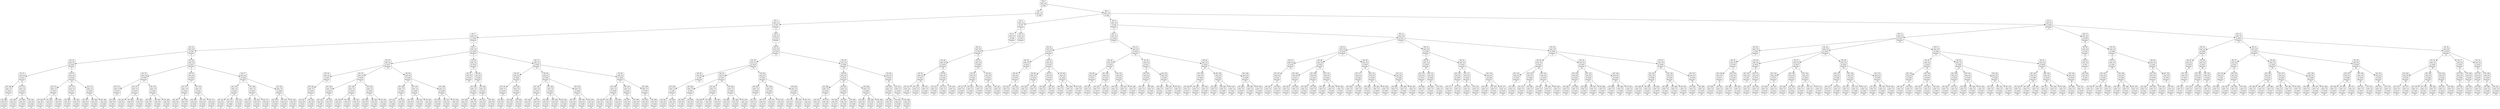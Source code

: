 digraph g {
node [shape = Mrecord];
nodo0[label="{EO: 0|cost: 0.0|A: null}"]
nodo1[label="{EO: 1|cost: 1.0|A: Go6}"]
nodo3[label="{EO: 3|cost: 2.0|A: Go7|Posicion:\n6}"]
nodo7[label="{EO: 7|cost: 3.0|A: Go8|Posicion:\n7}"]
nodo16[label="{EO: 16|cost: 4.0|A: Go9|Posicion:\n8}"]
nodo33[label="{EO: 33|cost: 5.0|A: Go10|Posicion:\n9}"]
nodo73[label="{EO: 73|cost: 6.0|A: Go11|Posicion:\n10}"]
nodo169[label="{EO: 169|cost: 7.0|A: Go12|Posicion:\n11}"]
nodo388[label="{EO: 388|cost: 8.0|A: Go14|Posicion:\n12}"]

nodo169 -> nodo388;

nodo73 -> nodo169;
nodo170[label="{EO: 170|cost: 7.0|A: Go15|Posicion:\n11}"]
nodo389[label="{EO: 389|cost: 8.0|A: Go14|Posicion:\n15}"]

nodo170 -> nodo389;
nodo390[label="{EO: 390|cost: 8.0|A: Go16|Posicion:\n15}"]

nodo170 -> nodo390;
nodo391[label="{EO: 391|cost: 8.0|A: Go24|Posicion:\n15}"]

nodo170 -> nodo391;

nodo73 -> nodo170;

nodo33 -> nodo73;
nodo74[label="{EO: 74|cost: 6.0|A: Go16|Posicion:\n10}"]
nodo171[label="{EO: 171|cost: 7.0|A: Go15|Posicion:\n16}"]
nodo392[label="{EO: 392|cost: 8.0|A: Go11|Posicion:\n15}"]

nodo171 -> nodo392;
nodo393[label="{EO: 393|cost: 8.0|A: Go14|Posicion:\n15}"]

nodo171 -> nodo393;
nodo394[label="{EO: 394|cost: 8.0|A: Go24|Posicion:\n15}"]

nodo171 -> nodo394;

nodo74 -> nodo171;
nodo172[label="{EO: 172|cost: 7.0|A: Go17|Posicion:\n16}"]
nodo395[label="{EO: 395|cost: 8.0|A: Go18|Posicion:\n17}"]

nodo172 -> nodo395;
nodo396[label="{EO: 396|cost: 8.0|A: Go22|Posicion:\n17}"]

nodo172 -> nodo396;

nodo74 -> nodo172;
nodo173[label="{EO: 173|cost: 7.0|A: Go23|Posicion:\n16}"]
nodo397[label="{EO: 397|cost: 8.0|A: Go22|Posicion:\n23}"]

nodo173 -> nodo397;
nodo398[label="{EO: 398|cost: 8.0|A: Go24|Posicion:\n23}"]

nodo173 -> nodo398;
nodo399[label="{EO: 399|cost: 8.0|A: Go28|Posicion:\n23}"]

nodo173 -> nodo399;

nodo74 -> nodo173;

nodo33 -> nodo74;

nodo16 -> nodo33;
nodo34[label="{EO: 34|cost: 5.0|A: Go17|Posicion:\n9}"]
nodo75[label="{EO: 75|cost: 6.0|A: Go16|Posicion:\n17}"]
nodo174[label="{EO: 174|cost: 7.0|A: Go10|Posicion:\n16}"]
nodo400[label="{EO: 400|cost: 8.0|A: Go11|Posicion:\n10}"]

nodo174 -> nodo400;

nodo75 -> nodo174;
nodo175[label="{EO: 175|cost: 7.0|A: Go15|Posicion:\n16}"]
nodo401[label="{EO: 401|cost: 8.0|A: Go11|Posicion:\n15}"]

nodo175 -> nodo401;
nodo402[label="{EO: 402|cost: 8.0|A: Go14|Posicion:\n15}"]

nodo175 -> nodo402;
nodo403[label="{EO: 403|cost: 8.0|A: Go24|Posicion:\n15}"]

nodo175 -> nodo403;

nodo75 -> nodo175;
nodo176[label="{EO: 176|cost: 7.0|A: Go23|Posicion:\n16}"]
nodo404[label="{EO: 404|cost: 8.0|A: Go22|Posicion:\n23}"]

nodo176 -> nodo404;
nodo405[label="{EO: 405|cost: 8.0|A: Go24|Posicion:\n23}"]

nodo176 -> nodo405;
nodo406[label="{EO: 406|cost: 8.0|A: Go28|Posicion:\n23}"]

nodo176 -> nodo406;

nodo75 -> nodo176;

nodo34 -> nodo75;
nodo76[label="{EO: 76|cost: 6.0|A: Go18|Posicion:\n17}"]
nodo177[label="{EO: 177|cost: 7.0|A: Go19|Posicion:\n18}"]
nodo407[label="{EO: 407|cost: 8.0|A: Go13|Posicion:\n19}"]

nodo177 -> nodo407;
nodo408[label="{EO: 408|cost: 8.0|A: Go20|Posicion:\n19}"]

nodo177 -> nodo408;

nodo76 -> nodo177;
nodo178[label="{EO: 178|cost: 7.0|A: Go21|Posicion:\n18}"]
nodo409[label="{EO: 409|cost: 8.0|A: Go20|Posicion:\n21}"]

nodo178 -> nodo409;
nodo410[label="{EO: 410|cost: 8.0|A: Go22|Posicion:\n21}"]

nodo178 -> nodo410;
nodo411[label="{EO: 411|cost: 8.0|A: Go30|Posicion:\n21}"]

nodo178 -> nodo411;

nodo76 -> nodo178;

nodo34 -> nodo76;
nodo77[label="{EO: 77|cost: 6.0|A: Go22|Posicion:\n17}"]
nodo179[label="{EO: 179|cost: 7.0|A: Go21|Posicion:\n22}"]
nodo412[label="{EO: 412|cost: 8.0|A: Go18|Posicion:\n21}"]

nodo179 -> nodo412;
nodo413[label="{EO: 413|cost: 8.0|A: Go20|Posicion:\n21}"]

nodo179 -> nodo413;
nodo414[label="{EO: 414|cost: 8.0|A: Go30|Posicion:\n21}"]

nodo179 -> nodo414;

nodo77 -> nodo179;
nodo180[label="{EO: 180|cost: 7.0|A: Go23|Posicion:\n22}"]
nodo415[label="{EO: 415|cost: 8.0|A: Go16|Posicion:\n23}"]

nodo180 -> nodo415;
nodo416[label="{EO: 416|cost: 8.0|A: Go24|Posicion:\n23}"]

nodo180 -> nodo416;
nodo417[label="{EO: 417|cost: 8.0|A: Go28|Posicion:\n23}"]

nodo180 -> nodo417;

nodo77 -> nodo180;
nodo181[label="{EO: 181|cost: 7.0|A: Go29|Posicion:\n22}"]
nodo418[label="{EO: 418|cost: 8.0|A: Go28|Posicion:\n29}"]

nodo181 -> nodo418;
nodo419[label="{EO: 419|cost: 8.0|A: Go30|Posicion:\n29}"]

nodo181 -> nodo419;
nodo420[label="{EO: 420|cost: 8.0|A: Go34|Posicion:\n29}"]

nodo181 -> nodo420;

nodo77 -> nodo181;

nodo34 -> nodo77;

nodo16 -> nodo34;

nodo7 -> nodo16;
nodo17[label="{EO: 17|cost: 4.0|A: Go18|Posicion:\n8}"]
nodo35[label="{EO: 35|cost: 5.0|A: Go17|Posicion:\n18}"]
nodo78[label="{EO: 78|cost: 6.0|A: Go9|Posicion:\n17}"]
nodo182[label="{EO: 182|cost: 7.0|A: Go10|Posicion:\n9}"]
nodo421[label="{EO: 421|cost: 8.0|A: Go11|Posicion:\n10}"]

nodo182 -> nodo421;
nodo422[label="{EO: 422|cost: 8.0|A: Go16|Posicion:\n10}"]

nodo182 -> nodo422;

nodo78 -> nodo182;

nodo35 -> nodo78;
nodo79[label="{EO: 79|cost: 6.0|A: Go16|Posicion:\n17}"]
nodo183[label="{EO: 183|cost: 7.0|A: Go10|Posicion:\n16}"]
nodo423[label="{EO: 423|cost: 8.0|A: Go9|Posicion:\n10}"]

nodo183 -> nodo423;
nodo424[label="{EO: 424|cost: 8.0|A: Go11|Posicion:\n10}"]

nodo183 -> nodo424;

nodo79 -> nodo183;
nodo184[label="{EO: 184|cost: 7.0|A: Go15|Posicion:\n16}"]
nodo425[label="{EO: 425|cost: 8.0|A: Go11|Posicion:\n15}"]

nodo184 -> nodo425;
nodo426[label="{EO: 426|cost: 8.0|A: Go14|Posicion:\n15}"]

nodo184 -> nodo426;
nodo427[label="{EO: 427|cost: 8.0|A: Go24|Posicion:\n15}"]

nodo184 -> nodo427;

nodo79 -> nodo184;
nodo185[label="{EO: 185|cost: 7.0|A: Go23|Posicion:\n16}"]
nodo428[label="{EO: 428|cost: 8.0|A: Go22|Posicion:\n23}"]

nodo185 -> nodo428;
nodo429[label="{EO: 429|cost: 8.0|A: Go24|Posicion:\n23}"]

nodo185 -> nodo429;
nodo430[label="{EO: 430|cost: 8.0|A: Go28|Posicion:\n23}"]

nodo185 -> nodo430;

nodo79 -> nodo185;

nodo35 -> nodo79;
nodo80[label="{EO: 80|cost: 6.0|A: Go22|Posicion:\n17}"]
nodo186[label="{EO: 186|cost: 7.0|A: Go21|Posicion:\n22}"]
nodo431[label="{EO: 431|cost: 8.0|A: Go20|Posicion:\n21}"]

nodo186 -> nodo431;
nodo432[label="{EO: 432|cost: 8.0|A: Go30|Posicion:\n21}"]

nodo186 -> nodo432;

nodo80 -> nodo186;
nodo187[label="{EO: 187|cost: 7.0|A: Go23|Posicion:\n22}"]
nodo433[label="{EO: 433|cost: 8.0|A: Go16|Posicion:\n23}"]

nodo187 -> nodo433;
nodo434[label="{EO: 434|cost: 8.0|A: Go24|Posicion:\n23}"]

nodo187 -> nodo434;
nodo435[label="{EO: 435|cost: 8.0|A: Go28|Posicion:\n23}"]

nodo187 -> nodo435;

nodo80 -> nodo187;
nodo188[label="{EO: 188|cost: 7.0|A: Go29|Posicion:\n22}"]
nodo436[label="{EO: 436|cost: 8.0|A: Go28|Posicion:\n29}"]

nodo188 -> nodo436;
nodo437[label="{EO: 437|cost: 8.0|A: Go30|Posicion:\n29}"]

nodo188 -> nodo437;
nodo438[label="{EO: 438|cost: 8.0|A: Go34|Posicion:\n29}"]

nodo188 -> nodo438;

nodo80 -> nodo188;

nodo35 -> nodo80;

nodo17 -> nodo35;
nodo36[label="{EO: 36|cost: 5.0|A: Go19|Posicion:\n18}"]
nodo81[label="{EO: 81|cost: 6.0|A: Go13|Posicion:\n19}"]

nodo36 -> nodo81;
nodo82[label="{EO: 82|cost: 6.0|A: Go20|Posicion:\n19}"]
nodo189[label="{EO: 189|cost: 7.0|A: Go21|Posicion:\n20}"]
nodo439[label="{EO: 439|cost: 8.0|A: Go22|Posicion:\n21}"]

nodo189 -> nodo439;
nodo440[label="{EO: 440|cost: 8.0|A: Go30|Posicion:\n21}"]

nodo189 -> nodo440;

nodo82 -> nodo189;
nodo190[label="{EO: 190|cost: 7.0|A: Go31|Posicion:\n20}"]
nodo441[label="{EO: 441|cost: 8.0|A: Go30|Posicion:\n31}"]

nodo190 -> nodo441;
nodo442[label="{EO: 442|cost: 8.0|A: Go32|Posicion:\n31}"]

nodo190 -> nodo442;

nodo82 -> nodo190;

nodo36 -> nodo82;

nodo17 -> nodo36;
nodo37[label="{EO: 37|cost: 5.0|A: Go21|Posicion:\n18}"]
nodo83[label="{EO: 83|cost: 6.0|A: Go20|Posicion:\n21}"]
nodo191[label="{EO: 191|cost: 7.0|A: Go19|Posicion:\n20}"]
nodo443[label="{EO: 443|cost: 8.0|A: Go13|Posicion:\n19}"]

nodo191 -> nodo443;

nodo83 -> nodo191;
nodo192[label="{EO: 192|cost: 7.0|A: Go31|Posicion:\n20}"]
nodo444[label="{EO: 444|cost: 8.0|A: Go30|Posicion:\n31}"]

nodo192 -> nodo444;
nodo445[label="{EO: 445|cost: 8.0|A: Go32|Posicion:\n31}"]

nodo192 -> nodo445;

nodo83 -> nodo192;

nodo37 -> nodo83;
nodo84[label="{EO: 84|cost: 6.0|A: Go22|Posicion:\n21}"]
nodo193[label="{EO: 193|cost: 7.0|A: Go17|Posicion:\n22}"]
nodo446[label="{EO: 446|cost: 8.0|A: Go9|Posicion:\n17}"]

nodo193 -> nodo446;
nodo447[label="{EO: 447|cost: 8.0|A: Go16|Posicion:\n17}"]

nodo193 -> nodo447;

nodo84 -> nodo193;
nodo194[label="{EO: 194|cost: 7.0|A: Go23|Posicion:\n22}"]
nodo448[label="{EO: 448|cost: 8.0|A: Go16|Posicion:\n23}"]

nodo194 -> nodo448;
nodo449[label="{EO: 449|cost: 8.0|A: Go24|Posicion:\n23}"]

nodo194 -> nodo449;
nodo450[label="{EO: 450|cost: 8.0|A: Go28|Posicion:\n23}"]

nodo194 -> nodo450;

nodo84 -> nodo194;
nodo195[label="{EO: 195|cost: 7.0|A: Go29|Posicion:\n22}"]
nodo451[label="{EO: 451|cost: 8.0|A: Go28|Posicion:\n29}"]

nodo195 -> nodo451;
nodo452[label="{EO: 452|cost: 8.0|A: Go30|Posicion:\n29}"]

nodo195 -> nodo452;
nodo453[label="{EO: 453|cost: 8.0|A: Go34|Posicion:\n29}"]

nodo195 -> nodo453;

nodo84 -> nodo195;

nodo37 -> nodo84;
nodo85[label="{EO: 85|cost: 6.0|A: Go30|Posicion:\n21}"]
nodo196[label="{EO: 196|cost: 7.0|A: Go29|Posicion:\n30}"]
nodo454[label="{EO: 454|cost: 8.0|A: Go22|Posicion:\n29}"]

nodo196 -> nodo454;
nodo455[label="{EO: 455|cost: 8.0|A: Go28|Posicion:\n29}"]

nodo196 -> nodo455;
nodo456[label="{EO: 456|cost: 8.0|A: Go34|Posicion:\n29}"]

nodo196 -> nodo456;

nodo85 -> nodo196;
nodo197[label="{EO: 197|cost: 7.0|A: Go31|Posicion:\n30}"]
nodo457[label="{EO: 457|cost: 8.0|A: Go20|Posicion:\n31}"]

nodo197 -> nodo457;
nodo458[label="{EO: 458|cost: 8.0|A: Go32|Posicion:\n31}"]

nodo197 -> nodo458;

nodo85 -> nodo197;
nodo198[label="{EO: 198|cost: 7.0|A: Go33|Posicion:\n30}"]
nodo459[label="{EO: 459|cost: 8.0|A: Go32|Posicion:\n33}"]

nodo198 -> nodo459;
nodo460[label="{EO: 460|cost: 8.0|A: Go34|Posicion:\n33}"]

nodo198 -> nodo460;

nodo85 -> nodo198;

nodo37 -> nodo85;

nodo17 -> nodo37;

nodo7 -> nodo17;

nodo3 -> nodo7;
nodo8[label="{EO: 8|cost: 3.0|A: Go13|Posicion:\n7}"]
nodo18[label="{EO: 18|cost: 4.0|A: Go19|Posicion:\n13}"]
nodo38[label="{EO: 38|cost: 5.0|A: Go18|Posicion:\n19}"]
nodo86[label="{EO: 86|cost: 6.0|A: Go8|Posicion:\n18}"]
nodo199[label="{EO: 199|cost: 7.0|A: Go9|Posicion:\n8}"]
nodo461[label="{EO: 461|cost: 8.0|A: Go10|Posicion:\n9}"]

nodo199 -> nodo461;
nodo462[label="{EO: 462|cost: 8.0|A: Go17|Posicion:\n9}"]

nodo199 -> nodo462;

nodo86 -> nodo199;

nodo38 -> nodo86;
nodo87[label="{EO: 87|cost: 6.0|A: Go17|Posicion:\n18}"]
nodo200[label="{EO: 200|cost: 7.0|A: Go9|Posicion:\n17}"]
nodo463[label="{EO: 463|cost: 8.0|A: Go8|Posicion:\n9}"]

nodo200 -> nodo463;
nodo464[label="{EO: 464|cost: 8.0|A: Go10|Posicion:\n9}"]

nodo200 -> nodo464;

nodo87 -> nodo200;
nodo201[label="{EO: 201|cost: 7.0|A: Go16|Posicion:\n17}"]
nodo465[label="{EO: 465|cost: 8.0|A: Go10|Posicion:\n16}"]

nodo201 -> nodo465;
nodo466[label="{EO: 466|cost: 8.0|A: Go15|Posicion:\n16}"]

nodo201 -> nodo466;
nodo467[label="{EO: 467|cost: 8.0|A: Go23|Posicion:\n16}"]

nodo201 -> nodo467;

nodo87 -> nodo201;
nodo202[label="{EO: 202|cost: 7.0|A: Go22|Posicion:\n17}"]
nodo468[label="{EO: 468|cost: 8.0|A: Go21|Posicion:\n22}"]

nodo202 -> nodo468;
nodo469[label="{EO: 469|cost: 8.0|A: Go23|Posicion:\n22}"]

nodo202 -> nodo469;
nodo470[label="{EO: 470|cost: 8.0|A: Go29|Posicion:\n22}"]

nodo202 -> nodo470;

nodo87 -> nodo202;

nodo38 -> nodo87;
nodo88[label="{EO: 88|cost: 6.0|A: Go21|Posicion:\n18}"]
nodo203[label="{EO: 203|cost: 7.0|A: Go20|Posicion:\n21}"]
nodo471[label="{EO: 471|cost: 8.0|A: Go31|Posicion:\n20}"]

nodo203 -> nodo471;

nodo88 -> nodo203;
nodo204[label="{EO: 204|cost: 7.0|A: Go22|Posicion:\n21}"]
nodo472[label="{EO: 472|cost: 8.0|A: Go17|Posicion:\n22}"]

nodo204 -> nodo472;
nodo473[label="{EO: 473|cost: 8.0|A: Go23|Posicion:\n22}"]

nodo204 -> nodo473;
nodo474[label="{EO: 474|cost: 8.0|A: Go29|Posicion:\n22}"]

nodo204 -> nodo474;

nodo88 -> nodo204;
nodo205[label="{EO: 205|cost: 7.0|A: Go30|Posicion:\n21}"]
nodo475[label="{EO: 475|cost: 8.0|A: Go29|Posicion:\n30}"]

nodo205 -> nodo475;
nodo476[label="{EO: 476|cost: 8.0|A: Go31|Posicion:\n30}"]

nodo205 -> nodo476;
nodo477[label="{EO: 477|cost: 8.0|A: Go33|Posicion:\n30}"]

nodo205 -> nodo477;

nodo88 -> nodo205;

nodo38 -> nodo88;

nodo18 -> nodo38;
nodo39[label="{EO: 39|cost: 5.0|A: Go20|Posicion:\n19}"]
nodo89[label="{EO: 89|cost: 6.0|A: Go21|Posicion:\n20}"]
nodo206[label="{EO: 206|cost: 7.0|A: Go18|Posicion:\n21}"]
nodo478[label="{EO: 478|cost: 8.0|A: Go8|Posicion:\n18}"]

nodo206 -> nodo478;
nodo479[label="{EO: 479|cost: 8.0|A: Go17|Posicion:\n18}"]

nodo206 -> nodo479;

nodo89 -> nodo206;
nodo207[label="{EO: 207|cost: 7.0|A: Go22|Posicion:\n21}"]
nodo480[label="{EO: 480|cost: 8.0|A: Go17|Posicion:\n22}"]

nodo207 -> nodo480;
nodo481[label="{EO: 481|cost: 8.0|A: Go23|Posicion:\n22}"]

nodo207 -> nodo481;
nodo482[label="{EO: 482|cost: 8.0|A: Go29|Posicion:\n22}"]

nodo207 -> nodo482;

nodo89 -> nodo207;
nodo208[label="{EO: 208|cost: 7.0|A: Go30|Posicion:\n21}"]
nodo483[label="{EO: 483|cost: 8.0|A: Go29|Posicion:\n30}"]

nodo208 -> nodo483;
nodo484[label="{EO: 484|cost: 8.0|A: Go31|Posicion:\n30}"]

nodo208 -> nodo484;
nodo485[label="{EO: 485|cost: 8.0|A: Go33|Posicion:\n30}"]

nodo208 -> nodo485;

nodo89 -> nodo208;

nodo39 -> nodo89;
nodo90[label="{EO: 90|cost: 6.0|A: Go31|Posicion:\n20}"]
nodo209[label="{EO: 209|cost: 7.0|A: Go30|Posicion:\n31}"]
nodo486[label="{EO: 486|cost: 8.0|A: Go21|Posicion:\n30}"]

nodo209 -> nodo486;
nodo487[label="{EO: 487|cost: 8.0|A: Go29|Posicion:\n30}"]

nodo209 -> nodo487;
nodo488[label="{EO: 488|cost: 8.0|A: Go33|Posicion:\n30}"]

nodo209 -> nodo488;

nodo90 -> nodo209;
nodo210[label="{EO: 210|cost: 7.0|A: Go32|Posicion:\n31}"]

nodo90 -> nodo210;

nodo39 -> nodo90;

nodo18 -> nodo39;

nodo8 -> nodo18;

nodo3 -> nodo8;

nodo1 -> nodo3;

nodo0 -> nodo1;
nodo2[label="{EO: 2|cost: 1.0|A: Go8}"]
nodo4[label="{EO: 4|cost: 2.0|A: Go7|Posicion:\n8}"]
nodo9[label="{EO: 9|cost: 3.0|A: Go6|Posicion:\n7}"]

nodo4 -> nodo9;
nodo10[label="{EO: 10|cost: 3.0|A: Go13|Posicion:\n7}"]
nodo19[label="{EO: 19|cost: 4.0|A: Go19|Posicion:\n13}"]
nodo40[label="{EO: 40|cost: 5.0|A: Go18|Posicion:\n19}"]
nodo91[label="{EO: 91|cost: 6.0|A: Go17|Posicion:\n18}"]
nodo211[label="{EO: 211|cost: 7.0|A: Go9|Posicion:\n17}"]

nodo91 -> nodo211;
nodo212[label="{EO: 212|cost: 7.0|A: Go16|Posicion:\n17}"]

nodo91 -> nodo212;
nodo213[label="{EO: 213|cost: 7.0|A: Go22|Posicion:\n17}"]

nodo91 -> nodo213;

nodo40 -> nodo91;
nodo92[label="{EO: 92|cost: 6.0|A: Go21|Posicion:\n18}"]
nodo214[label="{EO: 214|cost: 7.0|A: Go20|Posicion:\n21}"]

nodo92 -> nodo214;
nodo215[label="{EO: 215|cost: 7.0|A: Go22|Posicion:\n21}"]

nodo92 -> nodo215;
nodo216[label="{EO: 216|cost: 7.0|A: Go30|Posicion:\n21}"]

nodo92 -> nodo216;

nodo40 -> nodo92;

nodo19 -> nodo40;
nodo41[label="{EO: 41|cost: 5.0|A: Go20|Posicion:\n19}"]
nodo93[label="{EO: 93|cost: 6.0|A: Go21|Posicion:\n20}"]
nodo217[label="{EO: 217|cost: 7.0|A: Go18|Posicion:\n21}"]

nodo93 -> nodo217;
nodo218[label="{EO: 218|cost: 7.0|A: Go22|Posicion:\n21}"]

nodo93 -> nodo218;
nodo219[label="{EO: 219|cost: 7.0|A: Go30|Posicion:\n21}"]

nodo93 -> nodo219;

nodo41 -> nodo93;
nodo94[label="{EO: 94|cost: 6.0|A: Go31|Posicion:\n20}"]
nodo220[label="{EO: 220|cost: 7.0|A: Go30|Posicion:\n31}"]

nodo94 -> nodo220;
nodo221[label="{EO: 221|cost: 7.0|A: Go32|Posicion:\n31}"]

nodo94 -> nodo221;

nodo41 -> nodo94;

nodo19 -> nodo41;

nodo10 -> nodo19;

nodo4 -> nodo10;

nodo2 -> nodo4;
nodo5[label="{EO: 5|cost: 2.0|A: Go9|Posicion:\n8}"]
nodo11[label="{EO: 11|cost: 3.0|A: Go10|Posicion:\n9}"]
nodo20[label="{EO: 20|cost: 4.0|A: Go11|Posicion:\n10}"]
nodo42[label="{EO: 42|cost: 5.0|A: Go12|Posicion:\n11}"]
nodo95[label="{EO: 95|cost: 6.0|A: Go14|Posicion:\n12}"]
nodo222[label="{EO: 222|cost: 7.0|A: Go15|Posicion:\n14}"]

nodo95 -> nodo222;
nodo223[label="{EO: 223|cost: 7.0|A: Go25|Posicion:\n14}"]

nodo95 -> nodo223;

nodo42 -> nodo95;

nodo20 -> nodo42;
nodo43[label="{EO: 43|cost: 5.0|A: Go15|Posicion:\n11}"]
nodo96[label="{EO: 96|cost: 6.0|A: Go14|Posicion:\n15}"]
nodo224[label="{EO: 224|cost: 7.0|A: Go12|Posicion:\n14}"]

nodo96 -> nodo224;
nodo225[label="{EO: 225|cost: 7.0|A: Go25|Posicion:\n14}"]

nodo96 -> nodo225;

nodo43 -> nodo96;
nodo97[label="{EO: 97|cost: 6.0|A: Go16|Posicion:\n15}"]
nodo226[label="{EO: 226|cost: 7.0|A: Go17|Posicion:\n16}"]

nodo97 -> nodo226;
nodo227[label="{EO: 227|cost: 7.0|A: Go23|Posicion:\n16}"]

nodo97 -> nodo227;

nodo43 -> nodo97;
nodo98[label="{EO: 98|cost: 6.0|A: Go24|Posicion:\n15}"]
nodo228[label="{EO: 228|cost: 7.0|A: Go23|Posicion:\n24}"]

nodo98 -> nodo228;
nodo229[label="{EO: 229|cost: 7.0|A: Go25|Posicion:\n24}"]

nodo98 -> nodo229;
nodo230[label="{EO: 230|cost: 7.0|A: Go27|Posicion:\n24}"]

nodo98 -> nodo230;

nodo43 -> nodo98;

nodo20 -> nodo43;

nodo11 -> nodo20;
nodo21[label="{EO: 21|cost: 4.0|A: Go16|Posicion:\n10}"]
nodo44[label="{EO: 44|cost: 5.0|A: Go15|Posicion:\n16}"]
nodo99[label="{EO: 99|cost: 6.0|A: Go11|Posicion:\n15}"]
nodo231[label="{EO: 231|cost: 7.0|A: Go12|Posicion:\n11}"]

nodo99 -> nodo231;

nodo44 -> nodo99;
nodo100[label="{EO: 100|cost: 6.0|A: Go14|Posicion:\n15}"]
nodo232[label="{EO: 232|cost: 7.0|A: Go12|Posicion:\n14}"]

nodo100 -> nodo232;
nodo233[label="{EO: 233|cost: 7.0|A: Go25|Posicion:\n14}"]

nodo100 -> nodo233;

nodo44 -> nodo100;
nodo101[label="{EO: 101|cost: 6.0|A: Go24|Posicion:\n15}"]
nodo234[label="{EO: 234|cost: 7.0|A: Go23|Posicion:\n24}"]

nodo101 -> nodo234;
nodo235[label="{EO: 235|cost: 7.0|A: Go25|Posicion:\n24}"]

nodo101 -> nodo235;
nodo236[label="{EO: 236|cost: 7.0|A: Go27|Posicion:\n24}"]

nodo101 -> nodo236;

nodo44 -> nodo101;

nodo21 -> nodo44;
nodo45[label="{EO: 45|cost: 5.0|A: Go17|Posicion:\n16}"]
nodo102[label="{EO: 102|cost: 6.0|A: Go18|Posicion:\n17}"]
nodo237[label="{EO: 237|cost: 7.0|A: Go19|Posicion:\n18}"]

nodo102 -> nodo237;
nodo238[label="{EO: 238|cost: 7.0|A: Go21|Posicion:\n18}"]

nodo102 -> nodo238;

nodo45 -> nodo102;
nodo103[label="{EO: 103|cost: 6.0|A: Go22|Posicion:\n17}"]
nodo239[label="{EO: 239|cost: 7.0|A: Go21|Posicion:\n22}"]

nodo103 -> nodo239;
nodo240[label="{EO: 240|cost: 7.0|A: Go23|Posicion:\n22}"]

nodo103 -> nodo240;
nodo241[label="{EO: 241|cost: 7.0|A: Go29|Posicion:\n22}"]

nodo103 -> nodo241;

nodo45 -> nodo103;

nodo21 -> nodo45;
nodo46[label="{EO: 46|cost: 5.0|A: Go23|Posicion:\n16}"]
nodo104[label="{EO: 104|cost: 6.0|A: Go22|Posicion:\n23}"]
nodo242[label="{EO: 242|cost: 7.0|A: Go17|Posicion:\n22}"]

nodo104 -> nodo242;
nodo243[label="{EO: 243|cost: 7.0|A: Go21|Posicion:\n22}"]

nodo104 -> nodo243;
nodo244[label="{EO: 244|cost: 7.0|A: Go29|Posicion:\n22}"]

nodo104 -> nodo244;

nodo46 -> nodo104;
nodo105[label="{EO: 105|cost: 6.0|A: Go24|Posicion:\n23}"]
nodo245[label="{EO: 245|cost: 7.0|A: Go15|Posicion:\n24}"]

nodo105 -> nodo245;
nodo246[label="{EO: 246|cost: 7.0|A: Go25|Posicion:\n24}"]

nodo105 -> nodo246;
nodo247[label="{EO: 247|cost: 7.0|A: Go27|Posicion:\n24}"]

nodo105 -> nodo247;

nodo46 -> nodo105;
nodo106[label="{EO: 106|cost: 6.0|A: Go28|Posicion:\n23}"]
nodo248[label="{EO: 248|cost: 7.0|A: Go27|Posicion:\n28}"]

nodo106 -> nodo248;
nodo249[label="{EO: 249|cost: 7.0|A: Go29|Posicion:\n28}"]

nodo106 -> nodo249;
nodo250[label="{EO: 250|cost: 7.0|A: Go35|Posicion:\n28}"]

nodo106 -> nodo250;

nodo46 -> nodo106;

nodo21 -> nodo46;

nodo11 -> nodo21;

nodo5 -> nodo11;
nodo12[label="{EO: 12|cost: 3.0|A: Go17|Posicion:\n9}"]
nodo22[label="{EO: 22|cost: 4.0|A: Go16|Posicion:\n17}"]
nodo47[label="{EO: 47|cost: 5.0|A: Go10|Posicion:\n16}"]
nodo107[label="{EO: 107|cost: 6.0|A: Go11|Posicion:\n10}"]
nodo251[label="{EO: 251|cost: 7.0|A: Go12|Posicion:\n11}"]

nodo107 -> nodo251;
nodo252[label="{EO: 252|cost: 7.0|A: Go15|Posicion:\n11}"]

nodo107 -> nodo252;

nodo47 -> nodo107;

nodo22 -> nodo47;
nodo48[label="{EO: 48|cost: 5.0|A: Go15|Posicion:\n16}"]
nodo108[label="{EO: 108|cost: 6.0|A: Go11|Posicion:\n15}"]
nodo253[label="{EO: 253|cost: 7.0|A: Go10|Posicion:\n11}"]

nodo108 -> nodo253;
nodo254[label="{EO: 254|cost: 7.0|A: Go12|Posicion:\n11}"]

nodo108 -> nodo254;

nodo48 -> nodo108;
nodo109[label="{EO: 109|cost: 6.0|A: Go14|Posicion:\n15}"]
nodo255[label="{EO: 255|cost: 7.0|A: Go12|Posicion:\n14}"]

nodo109 -> nodo255;
nodo256[label="{EO: 256|cost: 7.0|A: Go25|Posicion:\n14}"]

nodo109 -> nodo256;

nodo48 -> nodo109;
nodo110[label="{EO: 110|cost: 6.0|A: Go24|Posicion:\n15}"]
nodo257[label="{EO: 257|cost: 7.0|A: Go23|Posicion:\n24}"]

nodo110 -> nodo257;
nodo258[label="{EO: 258|cost: 7.0|A: Go25|Posicion:\n24}"]

nodo110 -> nodo258;
nodo259[label="{EO: 259|cost: 7.0|A: Go27|Posicion:\n24}"]

nodo110 -> nodo259;

nodo48 -> nodo110;

nodo22 -> nodo48;
nodo49[label="{EO: 49|cost: 5.0|A: Go23|Posicion:\n16}"]
nodo111[label="{EO: 111|cost: 6.0|A: Go22|Posicion:\n23}"]
nodo260[label="{EO: 260|cost: 7.0|A: Go21|Posicion:\n22}"]

nodo111 -> nodo260;
nodo261[label="{EO: 261|cost: 7.0|A: Go29|Posicion:\n22}"]

nodo111 -> nodo261;

nodo49 -> nodo111;
nodo112[label="{EO: 112|cost: 6.0|A: Go24|Posicion:\n23}"]
nodo262[label="{EO: 262|cost: 7.0|A: Go15|Posicion:\n24}"]

nodo112 -> nodo262;
nodo263[label="{EO: 263|cost: 7.0|A: Go25|Posicion:\n24}"]

nodo112 -> nodo263;
nodo264[label="{EO: 264|cost: 7.0|A: Go27|Posicion:\n24}"]

nodo112 -> nodo264;

nodo49 -> nodo112;
nodo113[label="{EO: 113|cost: 6.0|A: Go28|Posicion:\n23}"]
nodo265[label="{EO: 265|cost: 7.0|A: Go27|Posicion:\n28}"]

nodo113 -> nodo265;
nodo266[label="{EO: 266|cost: 7.0|A: Go29|Posicion:\n28}"]

nodo113 -> nodo266;
nodo267[label="{EO: 267|cost: 7.0|A: Go35|Posicion:\n28}"]

nodo113 -> nodo267;

nodo49 -> nodo113;

nodo22 -> nodo49;

nodo12 -> nodo22;
nodo23[label="{EO: 23|cost: 4.0|A: Go18|Posicion:\n17}"]
nodo50[label="{EO: 50|cost: 5.0|A: Go19|Posicion:\n18}"]
nodo114[label="{EO: 114|cost: 6.0|A: Go13|Posicion:\n19}"]
nodo268[label="{EO: 268|cost: 7.0|A: Go7|Posicion:\n13}"]

nodo114 -> nodo268;

nodo50 -> nodo114;
nodo115[label="{EO: 115|cost: 6.0|A: Go20|Posicion:\n19}"]
nodo269[label="{EO: 269|cost: 7.0|A: Go21|Posicion:\n20}"]

nodo115 -> nodo269;
nodo270[label="{EO: 270|cost: 7.0|A: Go31|Posicion:\n20}"]

nodo115 -> nodo270;

nodo50 -> nodo115;

nodo23 -> nodo50;
nodo51[label="{EO: 51|cost: 5.0|A: Go21|Posicion:\n18}"]
nodo116[label="{EO: 116|cost: 6.0|A: Go20|Posicion:\n21}"]
nodo271[label="{EO: 271|cost: 7.0|A: Go19|Posicion:\n20}"]

nodo116 -> nodo271;
nodo272[label="{EO: 272|cost: 7.0|A: Go31|Posicion:\n20}"]

nodo116 -> nodo272;

nodo51 -> nodo116;
nodo117[label="{EO: 117|cost: 6.0|A: Go22|Posicion:\n21}"]
nodo273[label="{EO: 273|cost: 7.0|A: Go23|Posicion:\n22}"]

nodo117 -> nodo273;
nodo274[label="{EO: 274|cost: 7.0|A: Go29|Posicion:\n22}"]

nodo117 -> nodo274;

nodo51 -> nodo117;
nodo118[label="{EO: 118|cost: 6.0|A: Go30|Posicion:\n21}"]
nodo275[label="{EO: 275|cost: 7.0|A: Go29|Posicion:\n30}"]

nodo118 -> nodo275;
nodo276[label="{EO: 276|cost: 7.0|A: Go31|Posicion:\n30}"]

nodo118 -> nodo276;
nodo277[label="{EO: 277|cost: 7.0|A: Go33|Posicion:\n30}"]

nodo118 -> nodo277;

nodo51 -> nodo118;

nodo23 -> nodo51;

nodo12 -> nodo23;
nodo24[label="{EO: 24|cost: 4.0|A: Go22|Posicion:\n17}"]
nodo52[label="{EO: 52|cost: 5.0|A: Go21|Posicion:\n22}"]
nodo119[label="{EO: 119|cost: 6.0|A: Go18|Posicion:\n21}"]
nodo278[label="{EO: 278|cost: 7.0|A: Go19|Posicion:\n18}"]

nodo119 -> nodo278;

nodo52 -> nodo119;
nodo120[label="{EO: 120|cost: 6.0|A: Go20|Posicion:\n21}"]
nodo279[label="{EO: 279|cost: 7.0|A: Go19|Posicion:\n20}"]

nodo120 -> nodo279;
nodo280[label="{EO: 280|cost: 7.0|A: Go31|Posicion:\n20}"]

nodo120 -> nodo280;

nodo52 -> nodo120;
nodo121[label="{EO: 121|cost: 6.0|A: Go30|Posicion:\n21}"]
nodo281[label="{EO: 281|cost: 7.0|A: Go29|Posicion:\n30}"]

nodo121 -> nodo281;
nodo282[label="{EO: 282|cost: 7.0|A: Go31|Posicion:\n30}"]

nodo121 -> nodo282;
nodo283[label="{EO: 283|cost: 7.0|A: Go33|Posicion:\n30}"]

nodo121 -> nodo283;

nodo52 -> nodo121;

nodo24 -> nodo52;
nodo53[label="{EO: 53|cost: 5.0|A: Go23|Posicion:\n22}"]
nodo122[label="{EO: 122|cost: 6.0|A: Go16|Posicion:\n23}"]
nodo284[label="{EO: 284|cost: 7.0|A: Go10|Posicion:\n16}"]

nodo122 -> nodo284;
nodo285[label="{EO: 285|cost: 7.0|A: Go15|Posicion:\n16}"]

nodo122 -> nodo285;

nodo53 -> nodo122;
nodo123[label="{EO: 123|cost: 6.0|A: Go24|Posicion:\n23}"]
nodo286[label="{EO: 286|cost: 7.0|A: Go15|Posicion:\n24}"]

nodo123 -> nodo286;
nodo287[label="{EO: 287|cost: 7.0|A: Go25|Posicion:\n24}"]

nodo123 -> nodo287;
nodo288[label="{EO: 288|cost: 7.0|A: Go27|Posicion:\n24}"]

nodo123 -> nodo288;

nodo53 -> nodo123;
nodo124[label="{EO: 124|cost: 6.0|A: Go28|Posicion:\n23}"]
nodo289[label="{EO: 289|cost: 7.0|A: Go27|Posicion:\n28}"]

nodo124 -> nodo289;
nodo290[label="{EO: 290|cost: 7.0|A: Go29|Posicion:\n28}"]

nodo124 -> nodo290;
nodo291[label="{EO: 291|cost: 7.0|A: Go35|Posicion:\n28}"]

nodo124 -> nodo291;

nodo53 -> nodo124;

nodo24 -> nodo53;
nodo54[label="{EO: 54|cost: 5.0|A: Go29|Posicion:\n22}"]
nodo125[label="{EO: 125|cost: 6.0|A: Go28|Posicion:\n29}"]
nodo292[label="{EO: 292|cost: 7.0|A: Go23|Posicion:\n28}"]

nodo125 -> nodo292;
nodo293[label="{EO: 293|cost: 7.0|A: Go27|Posicion:\n28}"]

nodo125 -> nodo293;
nodo294[label="{EO: 294|cost: 7.0|A: Go35|Posicion:\n28}"]

nodo125 -> nodo294;

nodo54 -> nodo125;
nodo126[label="{EO: 126|cost: 6.0|A: Go30|Posicion:\n29}"]
nodo295[label="{EO: 295|cost: 7.0|A: Go21|Posicion:\n30}"]

nodo126 -> nodo295;
nodo296[label="{EO: 296|cost: 7.0|A: Go31|Posicion:\n30}"]

nodo126 -> nodo296;
nodo297[label="{EO: 297|cost: 7.0|A: Go33|Posicion:\n30}"]

nodo126 -> nodo297;

nodo54 -> nodo126;
nodo127[label="{EO: 127|cost: 6.0|A: Go34|Posicion:\n29}"]
nodo298[label="{EO: 298|cost: 7.0|A: Go33|Posicion:\n34}"]

nodo127 -> nodo298;
nodo299[label="{EO: 299|cost: 7.0|A: Go35|Posicion:\n34}"]

nodo127 -> nodo299;

nodo54 -> nodo127;

nodo24 -> nodo54;

nodo12 -> nodo24;

nodo5 -> nodo12;

nodo2 -> nodo5;
nodo6[label="{EO: 6|cost: 2.0|A: Go18|Posicion:\n8}"]
nodo13[label="{EO: 13|cost: 3.0|A: Go17|Posicion:\n18}"]
nodo25[label="{EO: 25|cost: 4.0|A: Go9|Posicion:\n17}"]
nodo55[label="{EO: 55|cost: 5.0|A: Go10|Posicion:\n9}"]
nodo128[label="{EO: 128|cost: 6.0|A: Go11|Posicion:\n10}"]
nodo300[label="{EO: 300|cost: 7.0|A: Go12|Posicion:\n11}"]

nodo128 -> nodo300;
nodo301[label="{EO: 301|cost: 7.0|A: Go15|Posicion:\n11}"]

nodo128 -> nodo301;

nodo55 -> nodo128;
nodo129[label="{EO: 129|cost: 6.0|A: Go16|Posicion:\n10}"]
nodo302[label="{EO: 302|cost: 7.0|A: Go15|Posicion:\n16}"]

nodo129 -> nodo302;
nodo303[label="{EO: 303|cost: 7.0|A: Go23|Posicion:\n16}"]

nodo129 -> nodo303;

nodo55 -> nodo129;

nodo25 -> nodo55;

nodo13 -> nodo25;
nodo26[label="{EO: 26|cost: 4.0|A: Go16|Posicion:\n17}"]
nodo56[label="{EO: 56|cost: 5.0|A: Go10|Posicion:\n16}"]
nodo130[label="{EO: 130|cost: 6.0|A: Go9|Posicion:\n10}"]

nodo56 -> nodo130;
nodo131[label="{EO: 131|cost: 6.0|A: Go11|Posicion:\n10}"]
nodo304[label="{EO: 304|cost: 7.0|A: Go12|Posicion:\n11}"]

nodo131 -> nodo304;
nodo305[label="{EO: 305|cost: 7.0|A: Go15|Posicion:\n11}"]

nodo131 -> nodo305;

nodo56 -> nodo131;

nodo26 -> nodo56;
nodo57[label="{EO: 57|cost: 5.0|A: Go15|Posicion:\n16}"]
nodo132[label="{EO: 132|cost: 6.0|A: Go11|Posicion:\n15}"]
nodo306[label="{EO: 306|cost: 7.0|A: Go10|Posicion:\n11}"]

nodo132 -> nodo306;
nodo307[label="{EO: 307|cost: 7.0|A: Go12|Posicion:\n11}"]

nodo132 -> nodo307;

nodo57 -> nodo132;
nodo133[label="{EO: 133|cost: 6.0|A: Go14|Posicion:\n15}"]
nodo308[label="{EO: 308|cost: 7.0|A: Go12|Posicion:\n14}"]

nodo133 -> nodo308;
nodo309[label="{EO: 309|cost: 7.0|A: Go25|Posicion:\n14}"]

nodo133 -> nodo309;

nodo57 -> nodo133;
nodo134[label="{EO: 134|cost: 6.0|A: Go24|Posicion:\n15}"]
nodo310[label="{EO: 310|cost: 7.0|A: Go23|Posicion:\n24}"]

nodo134 -> nodo310;
nodo311[label="{EO: 311|cost: 7.0|A: Go25|Posicion:\n24}"]

nodo134 -> nodo311;
nodo312[label="{EO: 312|cost: 7.0|A: Go27|Posicion:\n24}"]

nodo134 -> nodo312;

nodo57 -> nodo134;

nodo26 -> nodo57;
nodo58[label="{EO: 58|cost: 5.0|A: Go23|Posicion:\n16}"]
nodo135[label="{EO: 135|cost: 6.0|A: Go22|Posicion:\n23}"]
nodo313[label="{EO: 313|cost: 7.0|A: Go21|Posicion:\n22}"]

nodo135 -> nodo313;
nodo314[label="{EO: 314|cost: 7.0|A: Go29|Posicion:\n22}"]

nodo135 -> nodo314;

nodo58 -> nodo135;
nodo136[label="{EO: 136|cost: 6.0|A: Go24|Posicion:\n23}"]
nodo315[label="{EO: 315|cost: 7.0|A: Go15|Posicion:\n24}"]

nodo136 -> nodo315;
nodo316[label="{EO: 316|cost: 7.0|A: Go25|Posicion:\n24}"]

nodo136 -> nodo316;
nodo317[label="{EO: 317|cost: 7.0|A: Go27|Posicion:\n24}"]

nodo136 -> nodo317;

nodo58 -> nodo136;
nodo137[label="{EO: 137|cost: 6.0|A: Go28|Posicion:\n23}"]
nodo318[label="{EO: 318|cost: 7.0|A: Go27|Posicion:\n28}"]

nodo137 -> nodo318;
nodo319[label="{EO: 319|cost: 7.0|A: Go29|Posicion:\n28}"]

nodo137 -> nodo319;
nodo320[label="{EO: 320|cost: 7.0|A: Go35|Posicion:\n28}"]

nodo137 -> nodo320;

nodo58 -> nodo137;

nodo26 -> nodo58;

nodo13 -> nodo26;
nodo27[label="{EO: 27|cost: 4.0|A: Go22|Posicion:\n17}"]
nodo59[label="{EO: 59|cost: 5.0|A: Go21|Posicion:\n22}"]
nodo138[label="{EO: 138|cost: 6.0|A: Go20|Posicion:\n21}"]
nodo321[label="{EO: 321|cost: 7.0|A: Go19|Posicion:\n20}"]

nodo138 -> nodo321;
nodo322[label="{EO: 322|cost: 7.0|A: Go31|Posicion:\n20}"]

nodo138 -> nodo322;

nodo59 -> nodo138;
nodo139[label="{EO: 139|cost: 6.0|A: Go30|Posicion:\n21}"]
nodo323[label="{EO: 323|cost: 7.0|A: Go29|Posicion:\n30}"]

nodo139 -> nodo323;
nodo324[label="{EO: 324|cost: 7.0|A: Go31|Posicion:\n30}"]

nodo139 -> nodo324;
nodo325[label="{EO: 325|cost: 7.0|A: Go33|Posicion:\n30}"]

nodo139 -> nodo325;

nodo59 -> nodo139;

nodo27 -> nodo59;
nodo60[label="{EO: 60|cost: 5.0|A: Go23|Posicion:\n22}"]
nodo140[label="{EO: 140|cost: 6.0|A: Go16|Posicion:\n23}"]
nodo326[label="{EO: 326|cost: 7.0|A: Go10|Posicion:\n16}"]

nodo140 -> nodo326;
nodo327[label="{EO: 327|cost: 7.0|A: Go15|Posicion:\n16}"]

nodo140 -> nodo327;

nodo60 -> nodo140;
nodo141[label="{EO: 141|cost: 6.0|A: Go24|Posicion:\n23}"]
nodo328[label="{EO: 328|cost: 7.0|A: Go15|Posicion:\n24}"]

nodo141 -> nodo328;
nodo329[label="{EO: 329|cost: 7.0|A: Go25|Posicion:\n24}"]

nodo141 -> nodo329;
nodo330[label="{EO: 330|cost: 7.0|A: Go27|Posicion:\n24}"]

nodo141 -> nodo330;

nodo60 -> nodo141;
nodo142[label="{EO: 142|cost: 6.0|A: Go28|Posicion:\n23}"]
nodo331[label="{EO: 331|cost: 7.0|A: Go27|Posicion:\n28}"]

nodo142 -> nodo331;
nodo332[label="{EO: 332|cost: 7.0|A: Go29|Posicion:\n28}"]

nodo142 -> nodo332;
nodo333[label="{EO: 333|cost: 7.0|A: Go35|Posicion:\n28}"]

nodo142 -> nodo333;

nodo60 -> nodo142;

nodo27 -> nodo60;
nodo61[label="{EO: 61|cost: 5.0|A: Go29|Posicion:\n22}"]
nodo143[label="{EO: 143|cost: 6.0|A: Go28|Posicion:\n29}"]
nodo334[label="{EO: 334|cost: 7.0|A: Go23|Posicion:\n28}"]

nodo143 -> nodo334;
nodo335[label="{EO: 335|cost: 7.0|A: Go27|Posicion:\n28}"]

nodo143 -> nodo335;
nodo336[label="{EO: 336|cost: 7.0|A: Go35|Posicion:\n28}"]

nodo143 -> nodo336;

nodo61 -> nodo143;
nodo144[label="{EO: 144|cost: 6.0|A: Go30|Posicion:\n29}"]
nodo337[label="{EO: 337|cost: 7.0|A: Go21|Posicion:\n30}"]

nodo144 -> nodo337;
nodo338[label="{EO: 338|cost: 7.0|A: Go31|Posicion:\n30}"]

nodo144 -> nodo338;
nodo339[label="{EO: 339|cost: 7.0|A: Go33|Posicion:\n30}"]

nodo144 -> nodo339;

nodo61 -> nodo144;
nodo145[label="{EO: 145|cost: 6.0|A: Go34|Posicion:\n29}"]
nodo340[label="{EO: 340|cost: 7.0|A: Go33|Posicion:\n34}"]

nodo145 -> nodo340;
nodo341[label="{EO: 341|cost: 7.0|A: Go35|Posicion:\n34}"]

nodo145 -> nodo341;

nodo61 -> nodo145;

nodo27 -> nodo61;

nodo13 -> nodo27;

nodo6 -> nodo13;
nodo14[label="{EO: 14|cost: 3.0|A: Go19|Posicion:\n18}"]
nodo28[label="{EO: 28|cost: 4.0|A: Go13|Posicion:\n19}"]
nodo62[label="{EO: 62|cost: 5.0|A: Go7|Posicion:\n13}"]
nodo146[label="{EO: 146|cost: 6.0|A: Go6|Posicion:\n7}"]

nodo62 -> nodo146;

nodo28 -> nodo62;

nodo14 -> nodo28;
nodo29[label="{EO: 29|cost: 4.0|A: Go20|Posicion:\n19}"]
nodo63[label="{EO: 63|cost: 5.0|A: Go21|Posicion:\n20}"]
nodo147[label="{EO: 147|cost: 6.0|A: Go22|Posicion:\n21}"]
nodo342[label="{EO: 342|cost: 7.0|A: Go17|Posicion:\n22}"]

nodo147 -> nodo342;
nodo343[label="{EO: 343|cost: 7.0|A: Go23|Posicion:\n22}"]

nodo147 -> nodo343;
nodo344[label="{EO: 344|cost: 7.0|A: Go29|Posicion:\n22}"]

nodo147 -> nodo344;

nodo63 -> nodo147;
nodo148[label="{EO: 148|cost: 6.0|A: Go30|Posicion:\n21}"]
nodo345[label="{EO: 345|cost: 7.0|A: Go29|Posicion:\n30}"]

nodo148 -> nodo345;
nodo346[label="{EO: 346|cost: 7.0|A: Go31|Posicion:\n30}"]

nodo148 -> nodo346;
nodo347[label="{EO: 347|cost: 7.0|A: Go33|Posicion:\n30}"]

nodo148 -> nodo347;

nodo63 -> nodo148;

nodo29 -> nodo63;
nodo64[label="{EO: 64|cost: 5.0|A: Go31|Posicion:\n20}"]
nodo149[label="{EO: 149|cost: 6.0|A: Go30|Posicion:\n31}"]
nodo348[label="{EO: 348|cost: 7.0|A: Go21|Posicion:\n30}"]

nodo149 -> nodo348;
nodo349[label="{EO: 349|cost: 7.0|A: Go29|Posicion:\n30}"]

nodo149 -> nodo349;
nodo350[label="{EO: 350|cost: 7.0|A: Go33|Posicion:\n30}"]

nodo149 -> nodo350;

nodo64 -> nodo149;
nodo150[label="{EO: 150|cost: 6.0|A: Go32|Posicion:\n31}"]
nodo351[label="{EO: 351|cost: 7.0|A: Go33|Posicion:\n32}"]

nodo150 -> nodo351;

nodo64 -> nodo150;

nodo29 -> nodo64;

nodo14 -> nodo29;

nodo6 -> nodo14;
nodo15[label="{EO: 15|cost: 3.0|A: Go21|Posicion:\n18}"]
nodo30[label="{EO: 30|cost: 4.0|A: Go20|Posicion:\n21}"]
nodo65[label="{EO: 65|cost: 5.0|A: Go19|Posicion:\n20}"]
nodo151[label="{EO: 151|cost: 6.0|A: Go13|Posicion:\n19}"]
nodo352[label="{EO: 352|cost: 7.0|A: Go7|Posicion:\n13}"]

nodo151 -> nodo352;

nodo65 -> nodo151;

nodo30 -> nodo65;
nodo66[label="{EO: 66|cost: 5.0|A: Go31|Posicion:\n20}"]
nodo152[label="{EO: 152|cost: 6.0|A: Go30|Posicion:\n31}"]
nodo353[label="{EO: 353|cost: 7.0|A: Go29|Posicion:\n30}"]

nodo152 -> nodo353;
nodo354[label="{EO: 354|cost: 7.0|A: Go33|Posicion:\n30}"]

nodo152 -> nodo354;

nodo66 -> nodo152;
nodo153[label="{EO: 153|cost: 6.0|A: Go32|Posicion:\n31}"]
nodo355[label="{EO: 355|cost: 7.0|A: Go33|Posicion:\n32}"]

nodo153 -> nodo355;

nodo66 -> nodo153;

nodo30 -> nodo66;

nodo15 -> nodo30;
nodo31[label="{EO: 31|cost: 4.0|A: Go22|Posicion:\n21}"]
nodo67[label="{EO: 67|cost: 5.0|A: Go17|Posicion:\n22}"]
nodo154[label="{EO: 154|cost: 6.0|A: Go9|Posicion:\n17}"]
nodo356[label="{EO: 356|cost: 7.0|A: Go10|Posicion:\n9}"]

nodo154 -> nodo356;

nodo67 -> nodo154;
nodo155[label="{EO: 155|cost: 6.0|A: Go16|Posicion:\n17}"]
nodo357[label="{EO: 357|cost: 7.0|A: Go10|Posicion:\n16}"]

nodo155 -> nodo357;
nodo358[label="{EO: 358|cost: 7.0|A: Go15|Posicion:\n16}"]

nodo155 -> nodo358;
nodo359[label="{EO: 359|cost: 7.0|A: Go23|Posicion:\n16}"]

nodo155 -> nodo359;

nodo67 -> nodo155;

nodo31 -> nodo67;
nodo68[label="{EO: 68|cost: 5.0|A: Go23|Posicion:\n22}"]
nodo156[label="{EO: 156|cost: 6.0|A: Go16|Posicion:\n23}"]
nodo360[label="{EO: 360|cost: 7.0|A: Go10|Posicion:\n16}"]

nodo156 -> nodo360;
nodo361[label="{EO: 361|cost: 7.0|A: Go15|Posicion:\n16}"]

nodo156 -> nodo361;
nodo362[label="{EO: 362|cost: 7.0|A: Go17|Posicion:\n16}"]

nodo156 -> nodo362;

nodo68 -> nodo156;
nodo157[label="{EO: 157|cost: 6.0|A: Go24|Posicion:\n23}"]
nodo363[label="{EO: 363|cost: 7.0|A: Go15|Posicion:\n24}"]

nodo157 -> nodo363;
nodo364[label="{EO: 364|cost: 7.0|A: Go25|Posicion:\n24}"]

nodo157 -> nodo364;
nodo365[label="{EO: 365|cost: 7.0|A: Go27|Posicion:\n24}"]

nodo157 -> nodo365;

nodo68 -> nodo157;
nodo158[label="{EO: 158|cost: 6.0|A: Go28|Posicion:\n23}"]
nodo366[label="{EO: 366|cost: 7.0|A: Go27|Posicion:\n28}"]

nodo158 -> nodo366;
nodo367[label="{EO: 367|cost: 7.0|A: Go29|Posicion:\n28}"]

nodo158 -> nodo367;
nodo368[label="{EO: 368|cost: 7.0|A: Go35|Posicion:\n28}"]

nodo158 -> nodo368;

nodo68 -> nodo158;

nodo31 -> nodo68;
nodo69[label="{EO: 69|cost: 5.0|A: Go29|Posicion:\n22}"]
nodo159[label="{EO: 159|cost: 6.0|A: Go28|Posicion:\n29}"]
nodo369[label="{EO: 369|cost: 7.0|A: Go23|Posicion:\n28}"]

nodo159 -> nodo369;
nodo370[label="{EO: 370|cost: 7.0|A: Go27|Posicion:\n28}"]

nodo159 -> nodo370;
nodo371[label="{EO: 371|cost: 7.0|A: Go35|Posicion:\n28}"]

nodo159 -> nodo371;

nodo69 -> nodo159;
nodo160[label="{EO: 160|cost: 6.0|A: Go30|Posicion:\n29}"]
nodo372[label="{EO: 372|cost: 7.0|A: Go31|Posicion:\n30}"]

nodo160 -> nodo372;
nodo373[label="{EO: 373|cost: 7.0|A: Go33|Posicion:\n30}"]

nodo160 -> nodo373;

nodo69 -> nodo160;
nodo161[label="{EO: 161|cost: 6.0|A: Go34|Posicion:\n29}"]
nodo374[label="{EO: 374|cost: 7.0|A: Go33|Posicion:\n34}"]

nodo161 -> nodo374;
nodo375[label="{EO: 375|cost: 7.0|A: Go35|Posicion:\n34}"]

nodo161 -> nodo375;

nodo69 -> nodo161;

nodo31 -> nodo69;

nodo15 -> nodo31;
nodo32[label="{EO: 32|cost: 4.0|A: Go30|Posicion:\n21}"]
nodo70[label="{EO: 70|cost: 5.0|A: Go29|Posicion:\n30}"]
nodo162[label="{EO: 162|cost: 6.0|A: Go22|Posicion:\n29}"]
nodo376[label="{EO: 376|cost: 7.0|A: Go17|Posicion:\n22}"]

nodo162 -> nodo376;
nodo377[label="{EO: 377|cost: 7.0|A: Go23|Posicion:\n22}"]

nodo162 -> nodo377;

nodo70 -> nodo162;
nodo163[label="{EO: 163|cost: 6.0|A: Go28|Posicion:\n29}"]
nodo378[label="{EO: 378|cost: 7.0|A: Go23|Posicion:\n28}"]

nodo163 -> nodo378;
nodo379[label="{EO: 379|cost: 7.0|A: Go27|Posicion:\n28}"]

nodo163 -> nodo379;
nodo380[label="{EO: 380|cost: 7.0|A: Go35|Posicion:\n28}"]

nodo163 -> nodo380;

nodo70 -> nodo163;
nodo164[label="{EO: 164|cost: 6.0|A: Go34|Posicion:\n29}"]
nodo381[label="{EO: 381|cost: 7.0|A: Go33|Posicion:\n34}"]

nodo164 -> nodo381;
nodo382[label="{EO: 382|cost: 7.0|A: Go35|Posicion:\n34}"]

nodo164 -> nodo382;

nodo70 -> nodo164;

nodo32 -> nodo70;
nodo71[label="{EO: 71|cost: 5.0|A: Go31|Posicion:\n30}"]
nodo165[label="{EO: 165|cost: 6.0|A: Go20|Posicion:\n31}"]
nodo383[label="{EO: 383|cost: 7.0|A: Go19|Posicion:\n20}"]

nodo165 -> nodo383;

nodo71 -> nodo165;
nodo166[label="{EO: 166|cost: 6.0|A: Go32|Posicion:\n31}"]
nodo384[label="{EO: 384|cost: 7.0|A: Go33|Posicion:\n32}"]

nodo166 -> nodo384;

nodo71 -> nodo166;

nodo32 -> nodo71;
nodo72[label="{EO: 72|cost: 5.0|A: Go33|Posicion:\n30}"]
nodo167[label="{EO: 167|cost: 6.0|A: Go32|Posicion:\n33}"]
nodo385[label="{EO: 385|cost: 7.0|A: Go31|Posicion:\n32}"]

nodo167 -> nodo385;

nodo72 -> nodo167;
nodo168[label="{EO: 168|cost: 6.0|A: Go34|Posicion:\n33}"]
nodo386[label="{EO: 386|cost: 7.0|A: Go29|Posicion:\n34}"]

nodo168 -> nodo386;
nodo387[label="{EO: 387|cost: 7.0|A: Go35|Posicion:\n34}"]

nodo168 -> nodo387;

nodo72 -> nodo168;

nodo32 -> nodo72;

nodo15 -> nodo32;

nodo6 -> nodo15;

nodo2 -> nodo6;

nodo0 -> nodo2;


}
